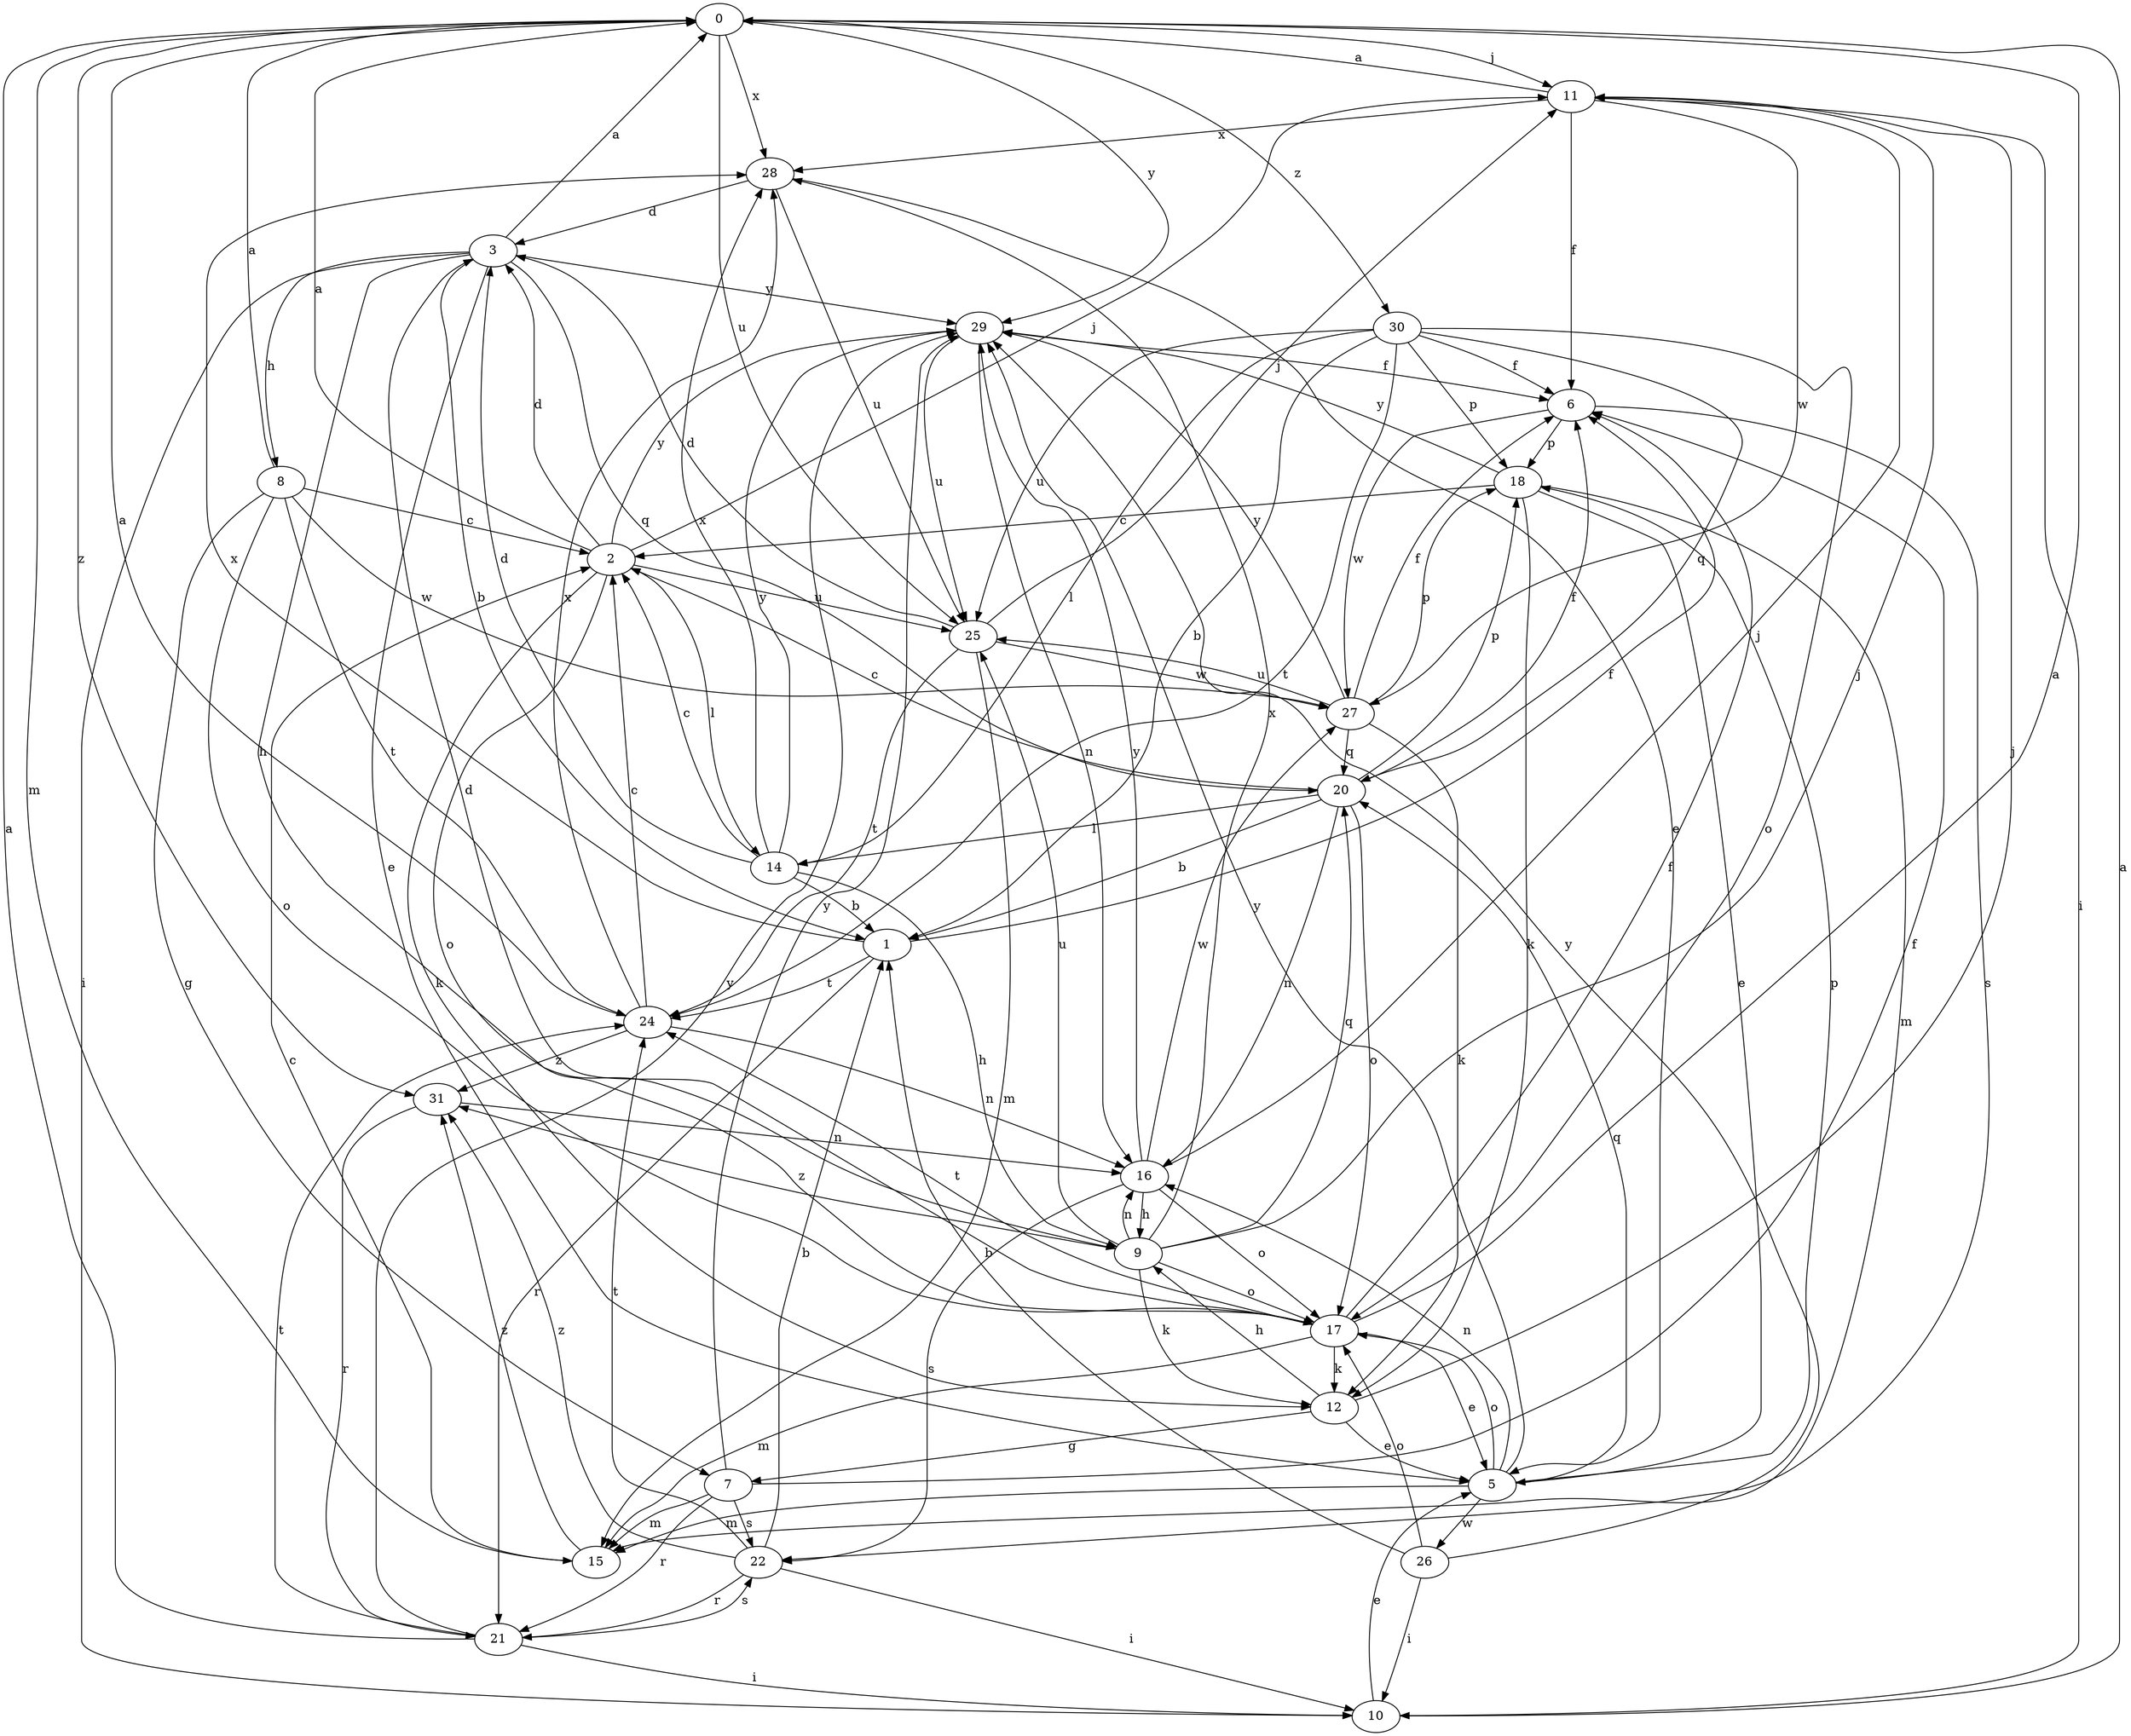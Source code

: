 strict digraph  {
0;
1;
2;
3;
5;
6;
7;
8;
9;
10;
11;
12;
14;
15;
16;
17;
18;
20;
21;
22;
24;
25;
26;
27;
28;
29;
30;
31;
0 -> 11  [label=j];
0 -> 15  [label=m];
0 -> 25  [label=u];
0 -> 28  [label=x];
0 -> 29  [label=y];
0 -> 30  [label=z];
0 -> 31  [label=z];
1 -> 6  [label=f];
1 -> 21  [label=r];
1 -> 24  [label=t];
1 -> 28  [label=x];
2 -> 0  [label=a];
2 -> 3  [label=d];
2 -> 11  [label=j];
2 -> 12  [label=k];
2 -> 14  [label=l];
2 -> 17  [label=o];
2 -> 25  [label=u];
2 -> 29  [label=y];
3 -> 0  [label=a];
3 -> 1  [label=b];
3 -> 5  [label=e];
3 -> 8  [label=h];
3 -> 9  [label=h];
3 -> 10  [label=i];
3 -> 20  [label=q];
3 -> 29  [label=y];
5 -> 15  [label=m];
5 -> 16  [label=n];
5 -> 17  [label=o];
5 -> 18  [label=p];
5 -> 20  [label=q];
5 -> 26  [label=w];
5 -> 29  [label=y];
6 -> 18  [label=p];
6 -> 22  [label=s];
6 -> 27  [label=w];
7 -> 6  [label=f];
7 -> 15  [label=m];
7 -> 21  [label=r];
7 -> 22  [label=s];
7 -> 29  [label=y];
8 -> 0  [label=a];
8 -> 2  [label=c];
8 -> 7  [label=g];
8 -> 17  [label=o];
8 -> 24  [label=t];
8 -> 27  [label=w];
9 -> 11  [label=j];
9 -> 12  [label=k];
9 -> 16  [label=n];
9 -> 17  [label=o];
9 -> 20  [label=q];
9 -> 25  [label=u];
9 -> 28  [label=x];
9 -> 31  [label=z];
10 -> 0  [label=a];
10 -> 5  [label=e];
11 -> 0  [label=a];
11 -> 6  [label=f];
11 -> 10  [label=i];
11 -> 27  [label=w];
11 -> 28  [label=x];
12 -> 5  [label=e];
12 -> 7  [label=g];
12 -> 9  [label=h];
12 -> 11  [label=j];
14 -> 1  [label=b];
14 -> 2  [label=c];
14 -> 3  [label=d];
14 -> 9  [label=h];
14 -> 28  [label=x];
14 -> 29  [label=y];
15 -> 2  [label=c];
15 -> 31  [label=z];
16 -> 9  [label=h];
16 -> 11  [label=j];
16 -> 17  [label=o];
16 -> 22  [label=s];
16 -> 27  [label=w];
16 -> 29  [label=y];
17 -> 0  [label=a];
17 -> 3  [label=d];
17 -> 5  [label=e];
17 -> 6  [label=f];
17 -> 12  [label=k];
17 -> 15  [label=m];
17 -> 24  [label=t];
18 -> 2  [label=c];
18 -> 5  [label=e];
18 -> 12  [label=k];
18 -> 15  [label=m];
18 -> 29  [label=y];
20 -> 1  [label=b];
20 -> 2  [label=c];
20 -> 6  [label=f];
20 -> 14  [label=l];
20 -> 16  [label=n];
20 -> 17  [label=o];
20 -> 18  [label=p];
21 -> 0  [label=a];
21 -> 10  [label=i];
21 -> 22  [label=s];
21 -> 24  [label=t];
21 -> 29  [label=y];
22 -> 1  [label=b];
22 -> 10  [label=i];
22 -> 21  [label=r];
22 -> 24  [label=t];
22 -> 31  [label=z];
24 -> 0  [label=a];
24 -> 2  [label=c];
24 -> 16  [label=n];
24 -> 28  [label=x];
24 -> 31  [label=z];
25 -> 3  [label=d];
25 -> 11  [label=j];
25 -> 15  [label=m];
25 -> 24  [label=t];
25 -> 27  [label=w];
26 -> 1  [label=b];
26 -> 10  [label=i];
26 -> 17  [label=o];
26 -> 29  [label=y];
27 -> 6  [label=f];
27 -> 12  [label=k];
27 -> 18  [label=p];
27 -> 20  [label=q];
27 -> 25  [label=u];
27 -> 29  [label=y];
28 -> 3  [label=d];
28 -> 5  [label=e];
28 -> 25  [label=u];
29 -> 6  [label=f];
29 -> 16  [label=n];
29 -> 25  [label=u];
30 -> 1  [label=b];
30 -> 6  [label=f];
30 -> 14  [label=l];
30 -> 17  [label=o];
30 -> 18  [label=p];
30 -> 20  [label=q];
30 -> 24  [label=t];
30 -> 25  [label=u];
31 -> 16  [label=n];
31 -> 21  [label=r];
}
